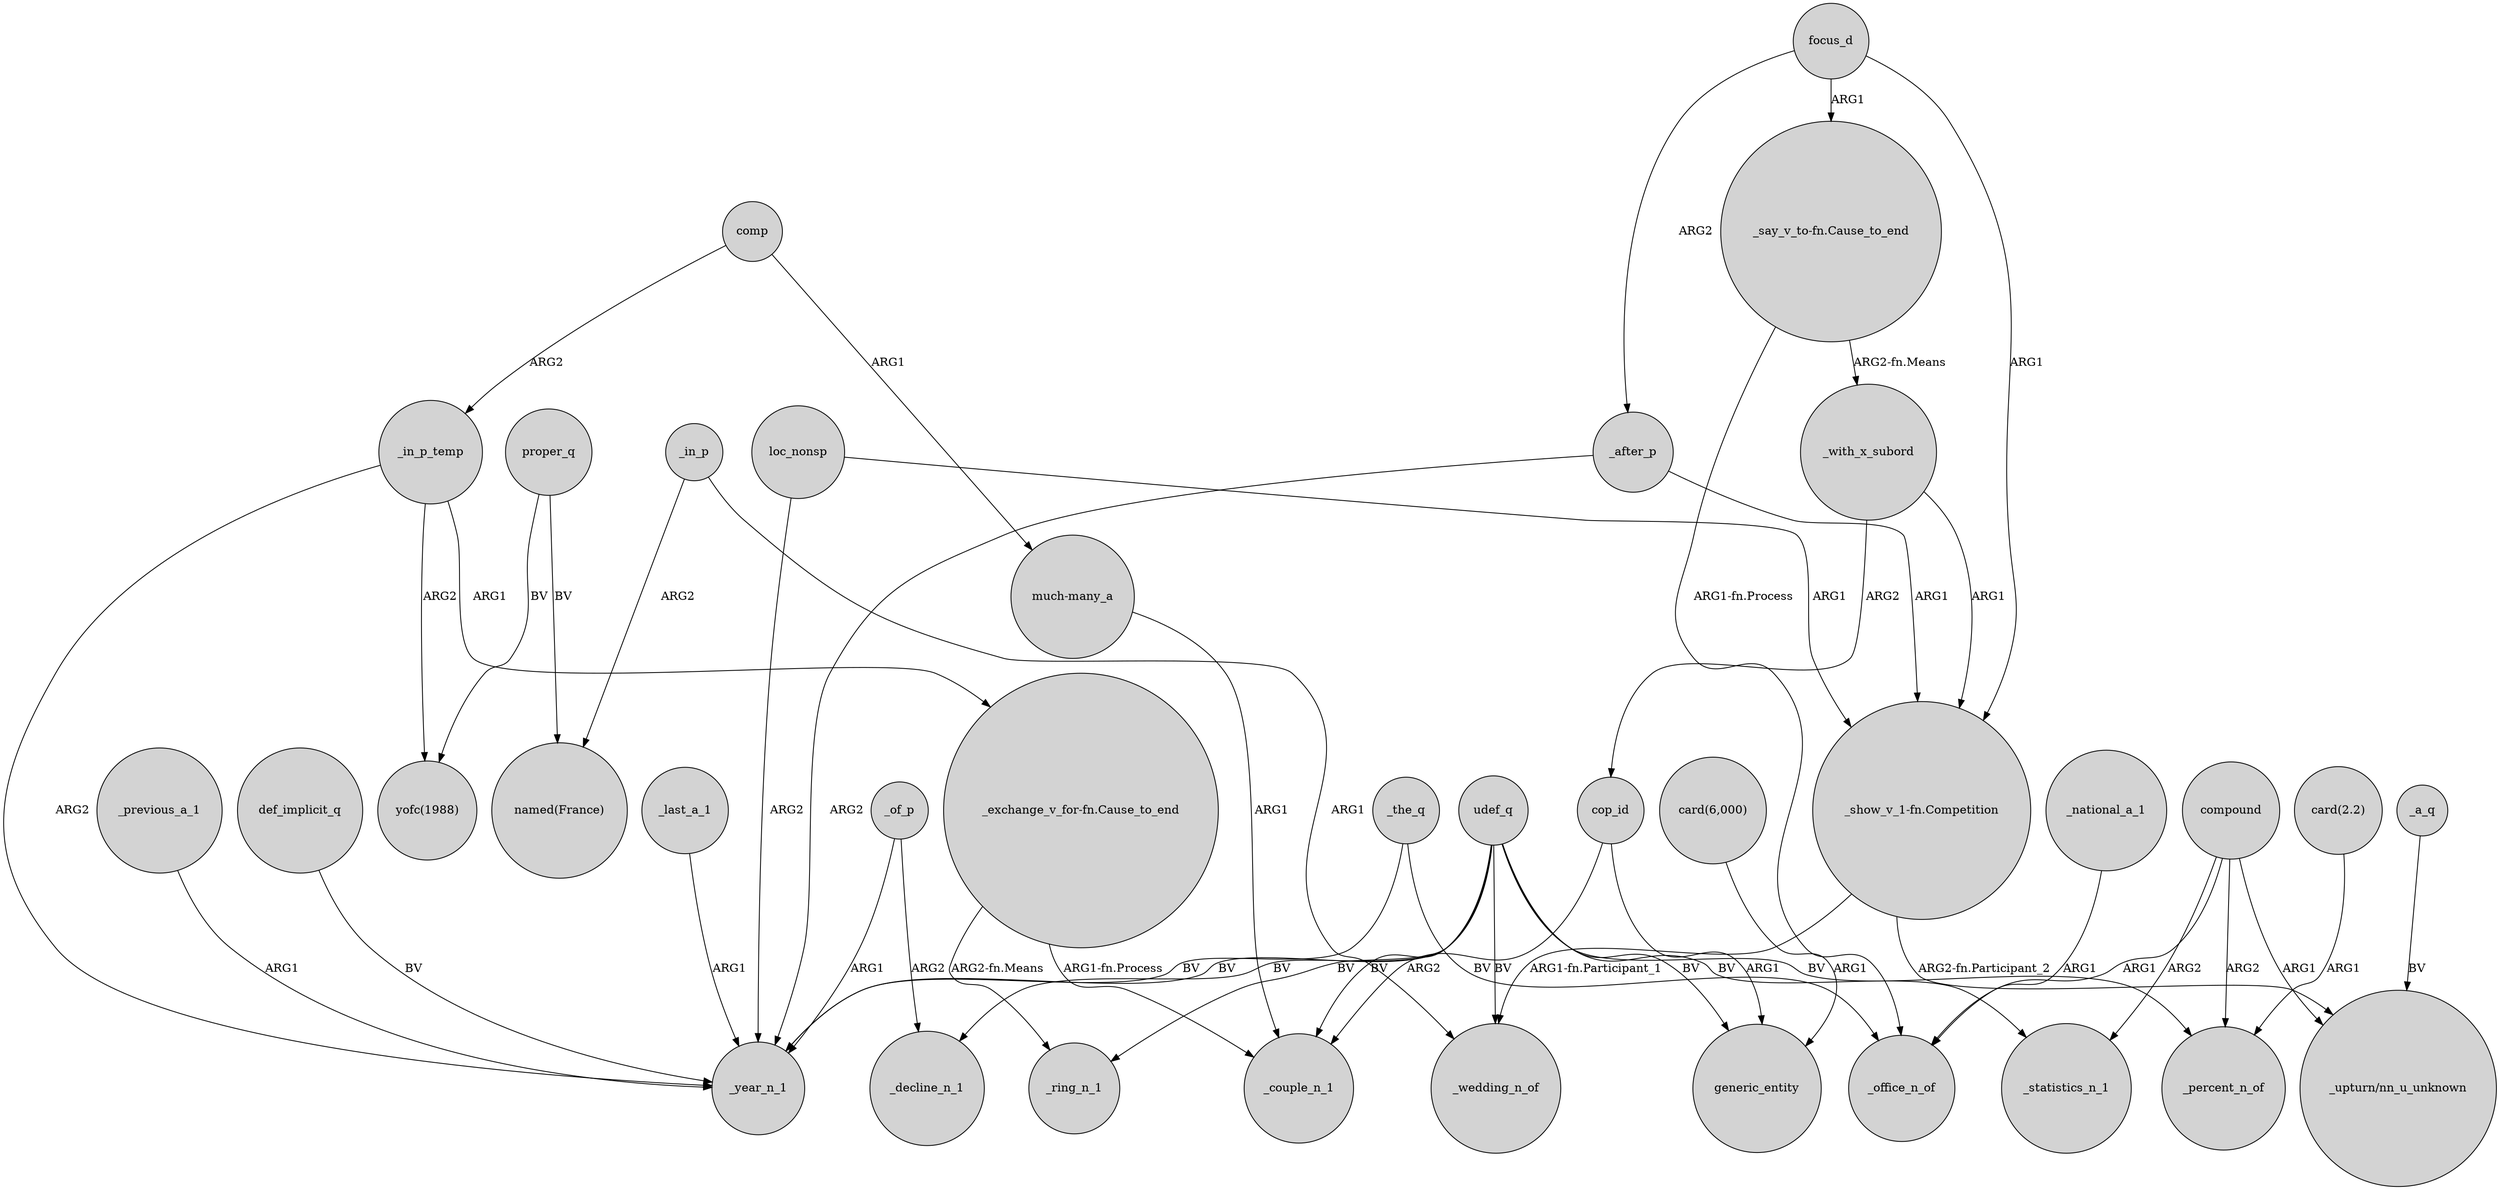 digraph {
	node [shape=circle style=filled]
	_previous_a_1 -> _year_n_1 [label=ARG1]
	udef_q -> generic_entity [label=BV]
	_of_p -> _year_n_1 [label=ARG1]
	_the_q -> _year_n_1 [label=BV]
	cop_id -> _couple_n_1 [label=ARG2]
	_in_p_temp -> "yofc(1988)" [label=ARG2]
	_national_a_1 -> _office_n_of [label=ARG1]
	_with_x_subord -> cop_id [label=ARG2]
	compound -> "_upturn/nn_u_unknown" [label=ARG1]
	_in_p_temp -> _year_n_1 [label=ARG2]
	proper_q -> "named(France)" [label=BV]
	_last_a_1 -> _year_n_1 [label=ARG1]
	_after_p -> _year_n_1 [label=ARG2]
	"card(2.2)" -> _percent_n_of [label=ARG1]
	focus_d -> _after_p [label=ARG2]
	"_show_v_1-fn.Competition" -> "_upturn/nn_u_unknown" [label="ARG2-fn.Participant_2"]
	compound -> _percent_n_of [label=ARG2]
	cop_id -> generic_entity [label=ARG1]
	loc_nonsp -> "_show_v_1-fn.Competition" [label=ARG1]
	udef_q -> _year_n_1 [label=BV]
	_in_p_temp -> "_exchange_v_for-fn.Cause_to_end" [label=ARG1]
	_the_q -> _office_n_of [label=BV]
	_of_p -> _decline_n_1 [label=ARG2]
	comp -> "much-many_a" [label=ARG1]
	udef_q -> _percent_n_of [label=BV]
	focus_d -> "_say_v_to-fn.Cause_to_end" [label=ARG1]
	"_exchange_v_for-fn.Cause_to_end" -> _couple_n_1 [label="ARG1-fn.Process"]
	compound -> _statistics_n_1 [label=ARG2]
	def_implicit_q -> _year_n_1 [label=BV]
	"_exchange_v_for-fn.Cause_to_end" -> _ring_n_1 [label="ARG2-fn.Means"]
	udef_q -> _statistics_n_1 [label=BV]
	"_say_v_to-fn.Cause_to_end" -> _with_x_subord [label="ARG2-fn.Means"]
	_in_p -> "named(France)" [label=ARG2]
	udef_q -> _couple_n_1 [label=BV]
	_with_x_subord -> "_show_v_1-fn.Competition" [label=ARG1]
	comp -> _in_p_temp [label=ARG2]
	"card(6,000)" -> generic_entity [label=ARG1]
	_after_p -> "_show_v_1-fn.Competition" [label=ARG1]
	proper_q -> "yofc(1988)" [label=BV]
	compound -> _office_n_of [label=ARG1]
	"_show_v_1-fn.Competition" -> _wedding_n_of [label="ARG1-fn.Participant_1"]
	_a_q -> "_upturn/nn_u_unknown" [label=BV]
	loc_nonsp -> _year_n_1 [label=ARG2]
	udef_q -> _ring_n_1 [label=BV]
	_in_p -> _wedding_n_of [label=ARG1]
	udef_q -> _wedding_n_of [label=BV]
	"much-many_a" -> _couple_n_1 [label=ARG1]
	"_say_v_to-fn.Cause_to_end" -> _office_n_of [label="ARG1-fn.Process"]
	udef_q -> _decline_n_1 [label=BV]
	focus_d -> "_show_v_1-fn.Competition" [label=ARG1]
}
